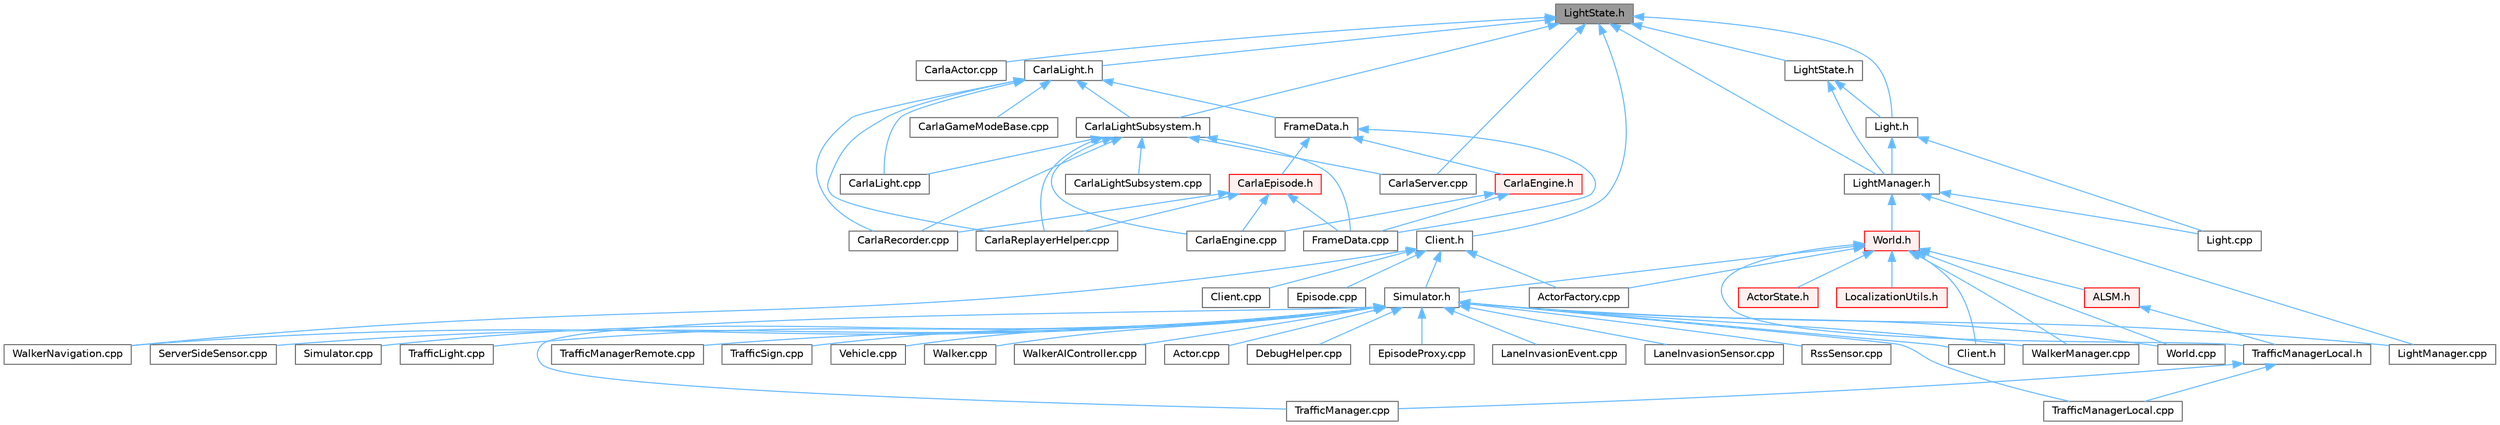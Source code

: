 digraph "LightState.h"
{
 // INTERACTIVE_SVG=YES
 // LATEX_PDF_SIZE
  bgcolor="transparent";
  edge [fontname=Helvetica,fontsize=10,labelfontname=Helvetica,labelfontsize=10];
  node [fontname=Helvetica,fontsize=10,shape=box,height=0.2,width=0.4];
  Node1 [id="Node000001",label="LightState.h",height=0.2,width=0.4,color="gray40", fillcolor="grey60", style="filled", fontcolor="black",tooltip=" "];
  Node1 -> Node2 [id="edge1_Node000001_Node000002",dir="back",color="steelblue1",style="solid",tooltip=" "];
  Node2 [id="Node000002",label="CarlaActor.cpp",height=0.2,width=0.4,color="grey40", fillcolor="white", style="filled",URL="$d3/d43/CarlaActor_8cpp.html",tooltip=" "];
  Node1 -> Node3 [id="edge2_Node000001_Node000003",dir="back",color="steelblue1",style="solid",tooltip=" "];
  Node3 [id="Node000003",label="CarlaLight.h",height=0.2,width=0.4,color="grey40", fillcolor="white", style="filled",URL="$dc/d8e/CarlaLight_8h.html",tooltip=" "];
  Node3 -> Node4 [id="edge3_Node000003_Node000004",dir="back",color="steelblue1",style="solid",tooltip=" "];
  Node4 [id="Node000004",label="CarlaGameModeBase.cpp",height=0.2,width=0.4,color="grey40", fillcolor="white", style="filled",URL="$d0/d2e/CarlaGameModeBase_8cpp.html",tooltip=" "];
  Node3 -> Node5 [id="edge4_Node000003_Node000005",dir="back",color="steelblue1",style="solid",tooltip=" "];
  Node5 [id="Node000005",label="CarlaLight.cpp",height=0.2,width=0.4,color="grey40", fillcolor="white", style="filled",URL="$d9/d95/CarlaLight_8cpp.html",tooltip=" "];
  Node3 -> Node6 [id="edge5_Node000003_Node000006",dir="back",color="steelblue1",style="solid",tooltip=" "];
  Node6 [id="Node000006",label="CarlaLightSubsystem.h",height=0.2,width=0.4,color="grey40", fillcolor="white", style="filled",URL="$d1/d0d/CarlaLightSubsystem_8h.html",tooltip=" "];
  Node6 -> Node7 [id="edge6_Node000006_Node000007",dir="back",color="steelblue1",style="solid",tooltip=" "];
  Node7 [id="Node000007",label="CarlaEngine.cpp",height=0.2,width=0.4,color="grey40", fillcolor="white", style="filled",URL="$d6/da1/CarlaEngine_8cpp.html",tooltip=" "];
  Node6 -> Node5 [id="edge7_Node000006_Node000005",dir="back",color="steelblue1",style="solid",tooltip=" "];
  Node6 -> Node8 [id="edge8_Node000006_Node000008",dir="back",color="steelblue1",style="solid",tooltip=" "];
  Node8 [id="Node000008",label="CarlaLightSubsystem.cpp",height=0.2,width=0.4,color="grey40", fillcolor="white", style="filled",URL="$d3/d13/CarlaLightSubsystem_8cpp.html",tooltip=" "];
  Node6 -> Node9 [id="edge9_Node000006_Node000009",dir="back",color="steelblue1",style="solid",tooltip=" "];
  Node9 [id="Node000009",label="CarlaRecorder.cpp",height=0.2,width=0.4,color="grey40", fillcolor="white", style="filled",URL="$da/d49/CarlaRecorder_8cpp.html",tooltip=" "];
  Node6 -> Node10 [id="edge10_Node000006_Node000010",dir="back",color="steelblue1",style="solid",tooltip=" "];
  Node10 [id="Node000010",label="CarlaReplayerHelper.cpp",height=0.2,width=0.4,color="grey40", fillcolor="white", style="filled",URL="$d2/d32/CarlaReplayerHelper_8cpp.html",tooltip=" "];
  Node6 -> Node11 [id="edge11_Node000006_Node000011",dir="back",color="steelblue1",style="solid",tooltip=" "];
  Node11 [id="Node000011",label="CarlaServer.cpp",height=0.2,width=0.4,color="grey40", fillcolor="white", style="filled",URL="$db/d6c/CarlaServer_8cpp.html",tooltip=" "];
  Node6 -> Node12 [id="edge12_Node000006_Node000012",dir="back",color="steelblue1",style="solid",tooltip=" "];
  Node12 [id="Node000012",label="FrameData.cpp",height=0.2,width=0.4,color="grey40", fillcolor="white", style="filled",URL="$df/d8a/FrameData_8cpp.html",tooltip=" "];
  Node3 -> Node9 [id="edge13_Node000003_Node000009",dir="back",color="steelblue1",style="solid",tooltip=" "];
  Node3 -> Node10 [id="edge14_Node000003_Node000010",dir="back",color="steelblue1",style="solid",tooltip=" "];
  Node3 -> Node13 [id="edge15_Node000003_Node000013",dir="back",color="steelblue1",style="solid",tooltip=" "];
  Node13 [id="Node000013",label="FrameData.h",height=0.2,width=0.4,color="grey40", fillcolor="white", style="filled",URL="$d2/df1/FrameData_8h.html",tooltip=" "];
  Node13 -> Node14 [id="edge16_Node000013_Node000014",dir="back",color="steelblue1",style="solid",tooltip=" "];
  Node14 [id="Node000014",label="CarlaEngine.h",height=0.2,width=0.4,color="red", fillcolor="#FFF0F0", style="filled",URL="$d0/d11/CarlaEngine_8h.html",tooltip=" "];
  Node14 -> Node7 [id="edge17_Node000014_Node000007",dir="back",color="steelblue1",style="solid",tooltip=" "];
  Node14 -> Node12 [id="edge18_Node000014_Node000012",dir="back",color="steelblue1",style="solid",tooltip=" "];
  Node13 -> Node102 [id="edge19_Node000013_Node000102",dir="back",color="steelblue1",style="solid",tooltip=" "];
  Node102 [id="Node000102",label="CarlaEpisode.h",height=0.2,width=0.4,color="red", fillcolor="#FFF0F0", style="filled",URL="$de/db8/CarlaEpisode_8h.html",tooltip=" "];
  Node102 -> Node7 [id="edge20_Node000102_Node000007",dir="back",color="steelblue1",style="solid",tooltip=" "];
  Node102 -> Node9 [id="edge21_Node000102_Node000009",dir="back",color="steelblue1",style="solid",tooltip=" "];
  Node102 -> Node10 [id="edge22_Node000102_Node000010",dir="back",color="steelblue1",style="solid",tooltip=" "];
  Node102 -> Node12 [id="edge23_Node000102_Node000012",dir="back",color="steelblue1",style="solid",tooltip=" "];
  Node13 -> Node12 [id="edge24_Node000013_Node000012",dir="back",color="steelblue1",style="solid",tooltip=" "];
  Node1 -> Node6 [id="edge25_Node000001_Node000006",dir="back",color="steelblue1",style="solid",tooltip=" "];
  Node1 -> Node11 [id="edge26_Node000001_Node000011",dir="back",color="steelblue1",style="solid",tooltip=" "];
  Node1 -> Node107 [id="edge27_Node000001_Node000107",dir="back",color="steelblue1",style="solid",tooltip=" "];
  Node107 [id="Node000107",label="Client.h",height=0.2,width=0.4,color="grey40", fillcolor="white", style="filled",URL="$df/d8b/client_2detail_2Client_8h.html",tooltip=" "];
  Node107 -> Node108 [id="edge28_Node000107_Node000108",dir="back",color="steelblue1",style="solid",tooltip=" "];
  Node108 [id="Node000108",label="ActorFactory.cpp",height=0.2,width=0.4,color="grey40", fillcolor="white", style="filled",URL="$df/dd6/ActorFactory_8cpp.html",tooltip=" "];
  Node107 -> Node109 [id="edge29_Node000107_Node000109",dir="back",color="steelblue1",style="solid",tooltip=" "];
  Node109 [id="Node000109",label="Client.cpp",height=0.2,width=0.4,color="grey40", fillcolor="white", style="filled",URL="$dc/d4a/client_2detail_2Client_8cpp.html",tooltip=" "];
  Node107 -> Node110 [id="edge30_Node000107_Node000110",dir="back",color="steelblue1",style="solid",tooltip=" "];
  Node110 [id="Node000110",label="Episode.cpp",height=0.2,width=0.4,color="grey40", fillcolor="white", style="filled",URL="$d6/d12/Episode_8cpp.html",tooltip=" "];
  Node107 -> Node111 [id="edge31_Node000107_Node000111",dir="back",color="steelblue1",style="solid",tooltip=" "];
  Node111 [id="Node000111",label="Simulator.h",height=0.2,width=0.4,color="grey40", fillcolor="white", style="filled",URL="$d6/d4a/Simulator_8h.html",tooltip=" "];
  Node111 -> Node112 [id="edge32_Node000111_Node000112",dir="back",color="steelblue1",style="solid",tooltip=" "];
  Node112 [id="Node000112",label="Actor.cpp",height=0.2,width=0.4,color="grey40", fillcolor="white", style="filled",URL="$d4/d34/Actor_8cpp.html",tooltip=" "];
  Node111 -> Node113 [id="edge33_Node000111_Node000113",dir="back",color="steelblue1",style="solid",tooltip=" "];
  Node113 [id="Node000113",label="Client.h",height=0.2,width=0.4,color="grey40", fillcolor="white", style="filled",URL="$dd/de3/client_2Client_8h.html",tooltip=" "];
  Node111 -> Node114 [id="edge34_Node000111_Node000114",dir="back",color="steelblue1",style="solid",tooltip=" "];
  Node114 [id="Node000114",label="DebugHelper.cpp",height=0.2,width=0.4,color="grey40", fillcolor="white", style="filled",URL="$d2/d01/DebugHelper_8cpp.html",tooltip=" "];
  Node111 -> Node115 [id="edge35_Node000111_Node000115",dir="back",color="steelblue1",style="solid",tooltip=" "];
  Node115 [id="Node000115",label="EpisodeProxy.cpp",height=0.2,width=0.4,color="grey40", fillcolor="white", style="filled",URL="$d2/d6b/EpisodeProxy_8cpp.html",tooltip=" "];
  Node111 -> Node116 [id="edge36_Node000111_Node000116",dir="back",color="steelblue1",style="solid",tooltip=" "];
  Node116 [id="Node000116",label="LaneInvasionEvent.cpp",height=0.2,width=0.4,color="grey40", fillcolor="white", style="filled",URL="$d6/d75/LaneInvasionEvent_8cpp.html",tooltip=" "];
  Node111 -> Node117 [id="edge37_Node000111_Node000117",dir="back",color="steelblue1",style="solid",tooltip=" "];
  Node117 [id="Node000117",label="LaneInvasionSensor.cpp",height=0.2,width=0.4,color="grey40", fillcolor="white", style="filled",URL="$dd/dbc/LibCarla_2source_2carla_2client_2LaneInvasionSensor_8cpp.html",tooltip=" "];
  Node111 -> Node118 [id="edge38_Node000111_Node000118",dir="back",color="steelblue1",style="solid",tooltip=" "];
  Node118 [id="Node000118",label="LightManager.cpp",height=0.2,width=0.4,color="grey40", fillcolor="white", style="filled",URL="$d3/d1d/LightManager_8cpp.html",tooltip=" "];
  Node111 -> Node119 [id="edge39_Node000111_Node000119",dir="back",color="steelblue1",style="solid",tooltip=" "];
  Node119 [id="Node000119",label="RssSensor.cpp",height=0.2,width=0.4,color="grey40", fillcolor="white", style="filled",URL="$d8/d77/LibCarla_2source_2carla_2rss_2RssSensor_8cpp.html",tooltip=" "];
  Node111 -> Node120 [id="edge40_Node000111_Node000120",dir="back",color="steelblue1",style="solid",tooltip=" "];
  Node120 [id="Node000120",label="ServerSideSensor.cpp",height=0.2,width=0.4,color="grey40", fillcolor="white", style="filled",URL="$d1/da0/ServerSideSensor_8cpp.html",tooltip=" "];
  Node111 -> Node121 [id="edge41_Node000111_Node000121",dir="back",color="steelblue1",style="solid",tooltip=" "];
  Node121 [id="Node000121",label="Simulator.cpp",height=0.2,width=0.4,color="grey40", fillcolor="white", style="filled",URL="$d2/d0c/Simulator_8cpp.html",tooltip=" "];
  Node111 -> Node122 [id="edge42_Node000111_Node000122",dir="back",color="steelblue1",style="solid",tooltip=" "];
  Node122 [id="Node000122",label="TrafficLight.cpp",height=0.2,width=0.4,color="grey40", fillcolor="white", style="filled",URL="$dd/d90/TrafficLight_8cpp.html",tooltip=" "];
  Node111 -> Node123 [id="edge43_Node000111_Node000123",dir="back",color="steelblue1",style="solid",tooltip=" "];
  Node123 [id="Node000123",label="TrafficManager.cpp",height=0.2,width=0.4,color="grey40", fillcolor="white", style="filled",URL="$db/d04/TrafficManager_8cpp.html",tooltip=" "];
  Node111 -> Node124 [id="edge44_Node000111_Node000124",dir="back",color="steelblue1",style="solid",tooltip=" "];
  Node124 [id="Node000124",label="TrafficManagerLocal.cpp",height=0.2,width=0.4,color="grey40", fillcolor="white", style="filled",URL="$da/d53/TrafficManagerLocal_8cpp.html",tooltip=" "];
  Node111 -> Node125 [id="edge45_Node000111_Node000125",dir="back",color="steelblue1",style="solid",tooltip=" "];
  Node125 [id="Node000125",label="TrafficManagerRemote.cpp",height=0.2,width=0.4,color="grey40", fillcolor="white", style="filled",URL="$d6/d82/TrafficManagerRemote_8cpp.html",tooltip=" "];
  Node111 -> Node126 [id="edge46_Node000111_Node000126",dir="back",color="steelblue1",style="solid",tooltip=" "];
  Node126 [id="Node000126",label="TrafficSign.cpp",height=0.2,width=0.4,color="grey40", fillcolor="white", style="filled",URL="$d1/d40/TrafficSign_8cpp.html",tooltip=" "];
  Node111 -> Node127 [id="edge47_Node000111_Node000127",dir="back",color="steelblue1",style="solid",tooltip=" "];
  Node127 [id="Node000127",label="Vehicle.cpp",height=0.2,width=0.4,color="grey40", fillcolor="white", style="filled",URL="$d0/d27/Vehicle_8cpp.html",tooltip=" "];
  Node111 -> Node128 [id="edge48_Node000111_Node000128",dir="back",color="steelblue1",style="solid",tooltip=" "];
  Node128 [id="Node000128",label="Walker.cpp",height=0.2,width=0.4,color="grey40", fillcolor="white", style="filled",URL="$d6/db6/Walker_8cpp.html",tooltip=" "];
  Node111 -> Node129 [id="edge49_Node000111_Node000129",dir="back",color="steelblue1",style="solid",tooltip=" "];
  Node129 [id="Node000129",label="WalkerAIController.cpp",height=0.2,width=0.4,color="grey40", fillcolor="white", style="filled",URL="$de/d69/WalkerAIController_8cpp.html",tooltip=" "];
  Node111 -> Node130 [id="edge50_Node000111_Node000130",dir="back",color="steelblue1",style="solid",tooltip=" "];
  Node130 [id="Node000130",label="WalkerManager.cpp",height=0.2,width=0.4,color="grey40", fillcolor="white", style="filled",URL="$d2/dbb/WalkerManager_8cpp.html",tooltip=" "];
  Node111 -> Node131 [id="edge51_Node000111_Node000131",dir="back",color="steelblue1",style="solid",tooltip=" "];
  Node131 [id="Node000131",label="WalkerNavigation.cpp",height=0.2,width=0.4,color="grey40", fillcolor="white", style="filled",URL="$de/d84/WalkerNavigation_8cpp.html",tooltip=" "];
  Node111 -> Node132 [id="edge52_Node000111_Node000132",dir="back",color="steelblue1",style="solid",tooltip=" "];
  Node132 [id="Node000132",label="World.cpp",height=0.2,width=0.4,color="grey40", fillcolor="white", style="filled",URL="$d7/dfe/World_8cpp.html",tooltip=" "];
  Node107 -> Node131 [id="edge53_Node000107_Node000131",dir="back",color="steelblue1",style="solid",tooltip=" "];
  Node1 -> Node133 [id="edge54_Node000001_Node000133",dir="back",color="steelblue1",style="solid",tooltip=" "];
  Node133 [id="Node000133",label="Light.h",height=0.2,width=0.4,color="grey40", fillcolor="white", style="filled",URL="$d4/d73/Light_8h.html",tooltip=" "];
  Node133 -> Node134 [id="edge55_Node000133_Node000134",dir="back",color="steelblue1",style="solid",tooltip=" "];
  Node134 [id="Node000134",label="Light.cpp",height=0.2,width=0.4,color="grey40", fillcolor="white", style="filled",URL="$d2/d41/Light_8cpp.html",tooltip=" "];
  Node133 -> Node135 [id="edge56_Node000133_Node000135",dir="back",color="steelblue1",style="solid",tooltip=" "];
  Node135 [id="Node000135",label="LightManager.h",height=0.2,width=0.4,color="grey40", fillcolor="white", style="filled",URL="$dd/d9a/LightManager_8h.html",tooltip=" "];
  Node135 -> Node134 [id="edge57_Node000135_Node000134",dir="back",color="steelblue1",style="solid",tooltip=" "];
  Node135 -> Node118 [id="edge58_Node000135_Node000118",dir="back",color="steelblue1",style="solid",tooltip=" "];
  Node135 -> Node136 [id="edge59_Node000135_Node000136",dir="back",color="steelblue1",style="solid",tooltip=" "];
  Node136 [id="Node000136",label="World.h",height=0.2,width=0.4,color="red", fillcolor="#FFF0F0", style="filled",URL="$dd/d5b/World_8h.html",tooltip=" "];
  Node136 -> Node137 [id="edge60_Node000136_Node000137",dir="back",color="steelblue1",style="solid",tooltip=" "];
  Node137 [id="Node000137",label="ALSM.h",height=0.2,width=0.4,color="red", fillcolor="#FFF0F0", style="filled",URL="$dc/d2c/ALSM_8h.html",tooltip=" "];
  Node137 -> Node139 [id="edge61_Node000137_Node000139",dir="back",color="steelblue1",style="solid",tooltip=" "];
  Node139 [id="Node000139",label="TrafficManagerLocal.h",height=0.2,width=0.4,color="grey40", fillcolor="white", style="filled",URL="$db/ddf/TrafficManagerLocal_8h.html",tooltip=" "];
  Node139 -> Node123 [id="edge62_Node000139_Node000123",dir="back",color="steelblue1",style="solid",tooltip=" "];
  Node139 -> Node124 [id="edge63_Node000139_Node000124",dir="back",color="steelblue1",style="solid",tooltip=" "];
  Node136 -> Node108 [id="edge64_Node000136_Node000108",dir="back",color="steelblue1",style="solid",tooltip=" "];
  Node136 -> Node140 [id="edge65_Node000136_Node000140",dir="back",color="steelblue1",style="solid",tooltip=" "];
  Node140 [id="Node000140",label="ActorState.h",height=0.2,width=0.4,color="red", fillcolor="#FFF0F0", style="filled",URL="$d4/d22/client_2detail_2ActorState_8h.html",tooltip=" "];
  Node136 -> Node113 [id="edge66_Node000136_Node000113",dir="back",color="steelblue1",style="solid",tooltip=" "];
  Node136 -> Node146 [id="edge67_Node000136_Node000146",dir="back",color="steelblue1",style="solid",tooltip=" "];
  Node146 [id="Node000146",label="LocalizationUtils.h",height=0.2,width=0.4,color="red", fillcolor="#FFF0F0", style="filled",URL="$d2/d84/LocalizationUtils_8h.html",tooltip=" "];
  Node136 -> Node111 [id="edge68_Node000136_Node000111",dir="back",color="steelblue1",style="solid",tooltip=" "];
  Node136 -> Node139 [id="edge69_Node000136_Node000139",dir="back",color="steelblue1",style="solid",tooltip=" "];
  Node136 -> Node130 [id="edge70_Node000136_Node000130",dir="back",color="steelblue1",style="solid",tooltip=" "];
  Node136 -> Node132 [id="edge71_Node000136_Node000132",dir="back",color="steelblue1",style="solid",tooltip=" "];
  Node1 -> Node135 [id="edge72_Node000001_Node000135",dir="back",color="steelblue1",style="solid",tooltip=" "];
  Node1 -> Node194 [id="edge73_Node000001_Node000194",dir="back",color="steelblue1",style="solid",tooltip=" "];
  Node194 [id="Node000194",label="LightState.h",height=0.2,width=0.4,color="grey40", fillcolor="white", style="filled",URL="$dc/df0/client_2LightState_8h.html",tooltip=" "];
  Node194 -> Node133 [id="edge74_Node000194_Node000133",dir="back",color="steelblue1",style="solid",tooltip=" "];
  Node194 -> Node135 [id="edge75_Node000194_Node000135",dir="back",color="steelblue1",style="solid",tooltip=" "];
}
